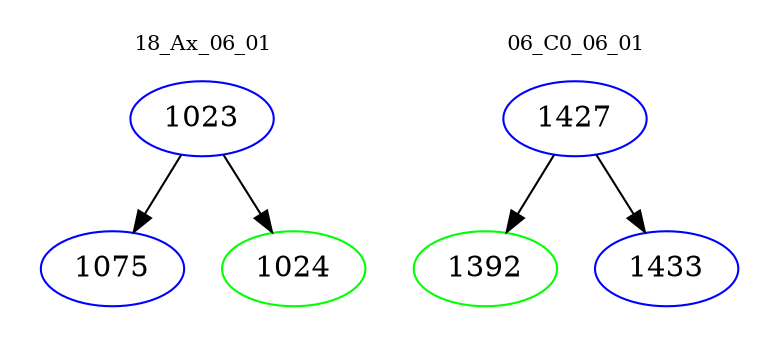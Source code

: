digraph{
subgraph cluster_0 {
color = white
label = "18_Ax_06_01";
fontsize=10;
T0_1023 [label="1023", color="blue"]
T0_1023 -> T0_1075 [color="black"]
T0_1075 [label="1075", color="blue"]
T0_1023 -> T0_1024 [color="black"]
T0_1024 [label="1024", color="green"]
}
subgraph cluster_1 {
color = white
label = "06_C0_06_01";
fontsize=10;
T1_1427 [label="1427", color="blue"]
T1_1427 -> T1_1392 [color="black"]
T1_1392 [label="1392", color="green"]
T1_1427 -> T1_1433 [color="black"]
T1_1433 [label="1433", color="blue"]
}
}
